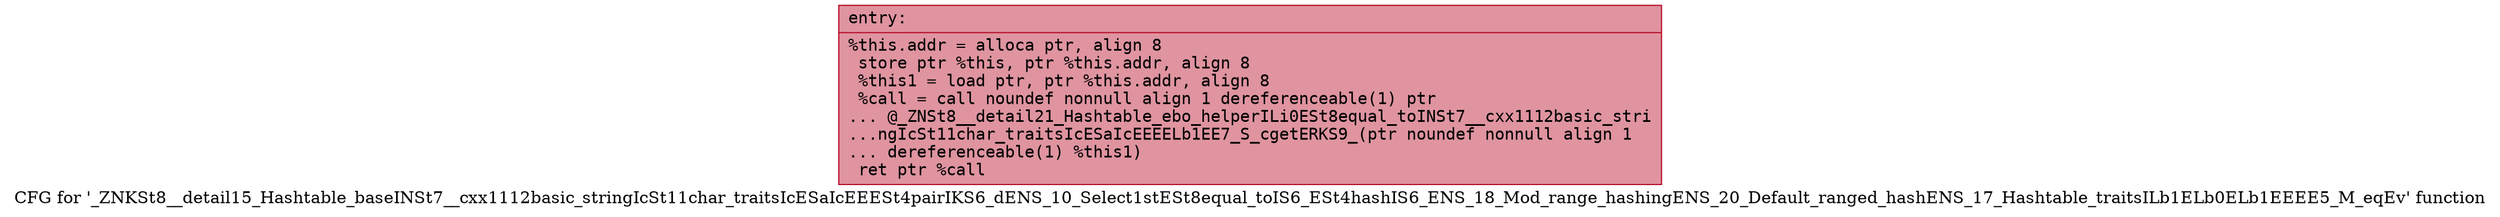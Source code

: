 digraph "CFG for '_ZNKSt8__detail15_Hashtable_baseINSt7__cxx1112basic_stringIcSt11char_traitsIcESaIcEEESt4pairIKS6_dENS_10_Select1stESt8equal_toIS6_ESt4hashIS6_ENS_18_Mod_range_hashingENS_20_Default_ranged_hashENS_17_Hashtable_traitsILb1ELb0ELb1EEEE5_M_eqEv' function" {
	label="CFG for '_ZNKSt8__detail15_Hashtable_baseINSt7__cxx1112basic_stringIcSt11char_traitsIcESaIcEEESt4pairIKS6_dENS_10_Select1stESt8equal_toIS6_ESt4hashIS6_ENS_18_Mod_range_hashingENS_20_Default_ranged_hashENS_17_Hashtable_traitsILb1ELb0ELb1EEEE5_M_eqEv' function";

	Node0x556bfe9f0850 [shape=record,color="#b70d28ff", style=filled, fillcolor="#b70d2870" fontname="Courier",label="{entry:\l|  %this.addr = alloca ptr, align 8\l  store ptr %this, ptr %this.addr, align 8\l  %this1 = load ptr, ptr %this.addr, align 8\l  %call = call noundef nonnull align 1 dereferenceable(1) ptr\l... @_ZNSt8__detail21_Hashtable_ebo_helperILi0ESt8equal_toINSt7__cxx1112basic_stri\l...ngIcSt11char_traitsIcESaIcEEEELb1EE7_S_cgetERKS9_(ptr noundef nonnull align 1\l... dereferenceable(1) %this1)\l  ret ptr %call\l}"];
}
